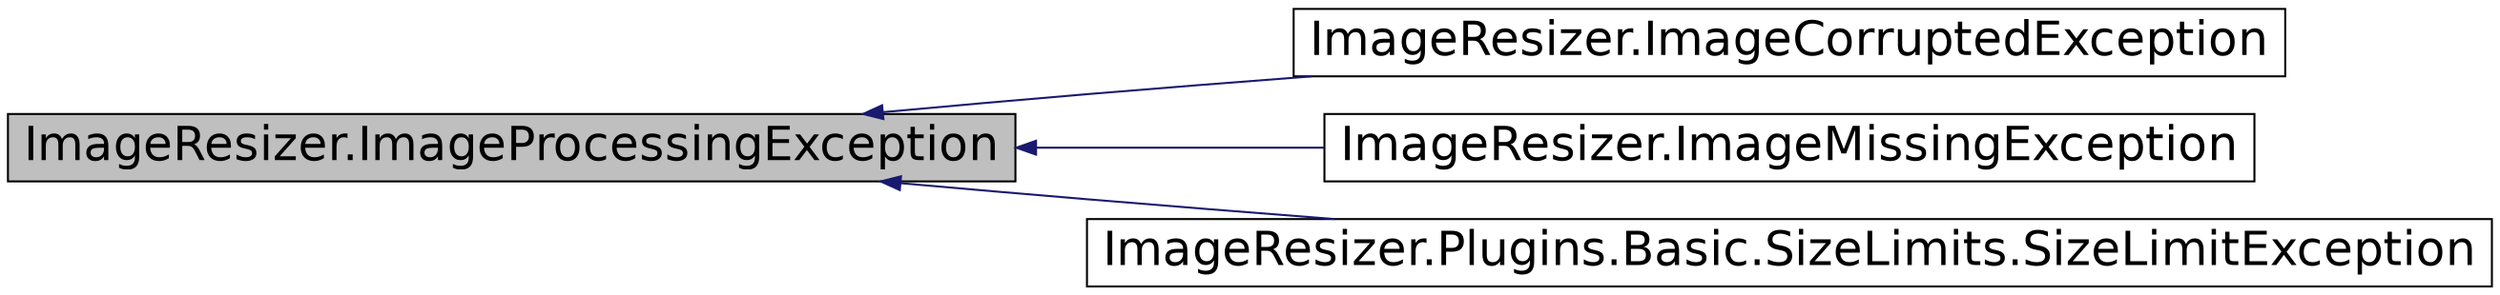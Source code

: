 digraph G
{
  edge [fontname="Helvetica",fontsize="24",labelfontname="Helvetica",labelfontsize="24"];
  node [fontname="Helvetica",fontsize="24",shape=record];
  rankdir="LR";
  Node1 [label="ImageResizer.ImageProcessingException",height=0.2,width=0.4,color="black", fillcolor="grey75", style="filled" fontcolor="black"];
  Node1 -> Node2 [dir="back",color="midnightblue",fontsize="24",style="solid",fontname="Helvetica"];
  Node2 [label="ImageResizer.ImageCorruptedException",height=0.2,width=0.4,color="black", fillcolor="white", style="filled",URL="$class_image_resizer_1_1_image_corrupted_exception.html",tooltip="A source file was corrupted."];
  Node1 -> Node3 [dir="back",color="midnightblue",fontsize="24",style="solid",fontname="Helvetica"];
  Node3 [label="ImageResizer.ImageMissingException",height=0.2,width=0.4,color="black", fillcolor="white", style="filled",URL="$class_image_resizer_1_1_image_missing_exception.html",tooltip="One or more source files was missing."];
  Node1 -> Node4 [dir="back",color="midnightblue",fontsize="24",style="solid",fontname="Helvetica"];
  Node4 [label="ImageResizer.Plugins.Basic.SizeLimits.SizeLimitException",height=0.2,width=0.4,color="black", fillcolor="white", style="filled",URL="$class_image_resizer_1_1_plugins_1_1_basic_1_1_size_limits_1_1_size_limit_exception.html"];
}

